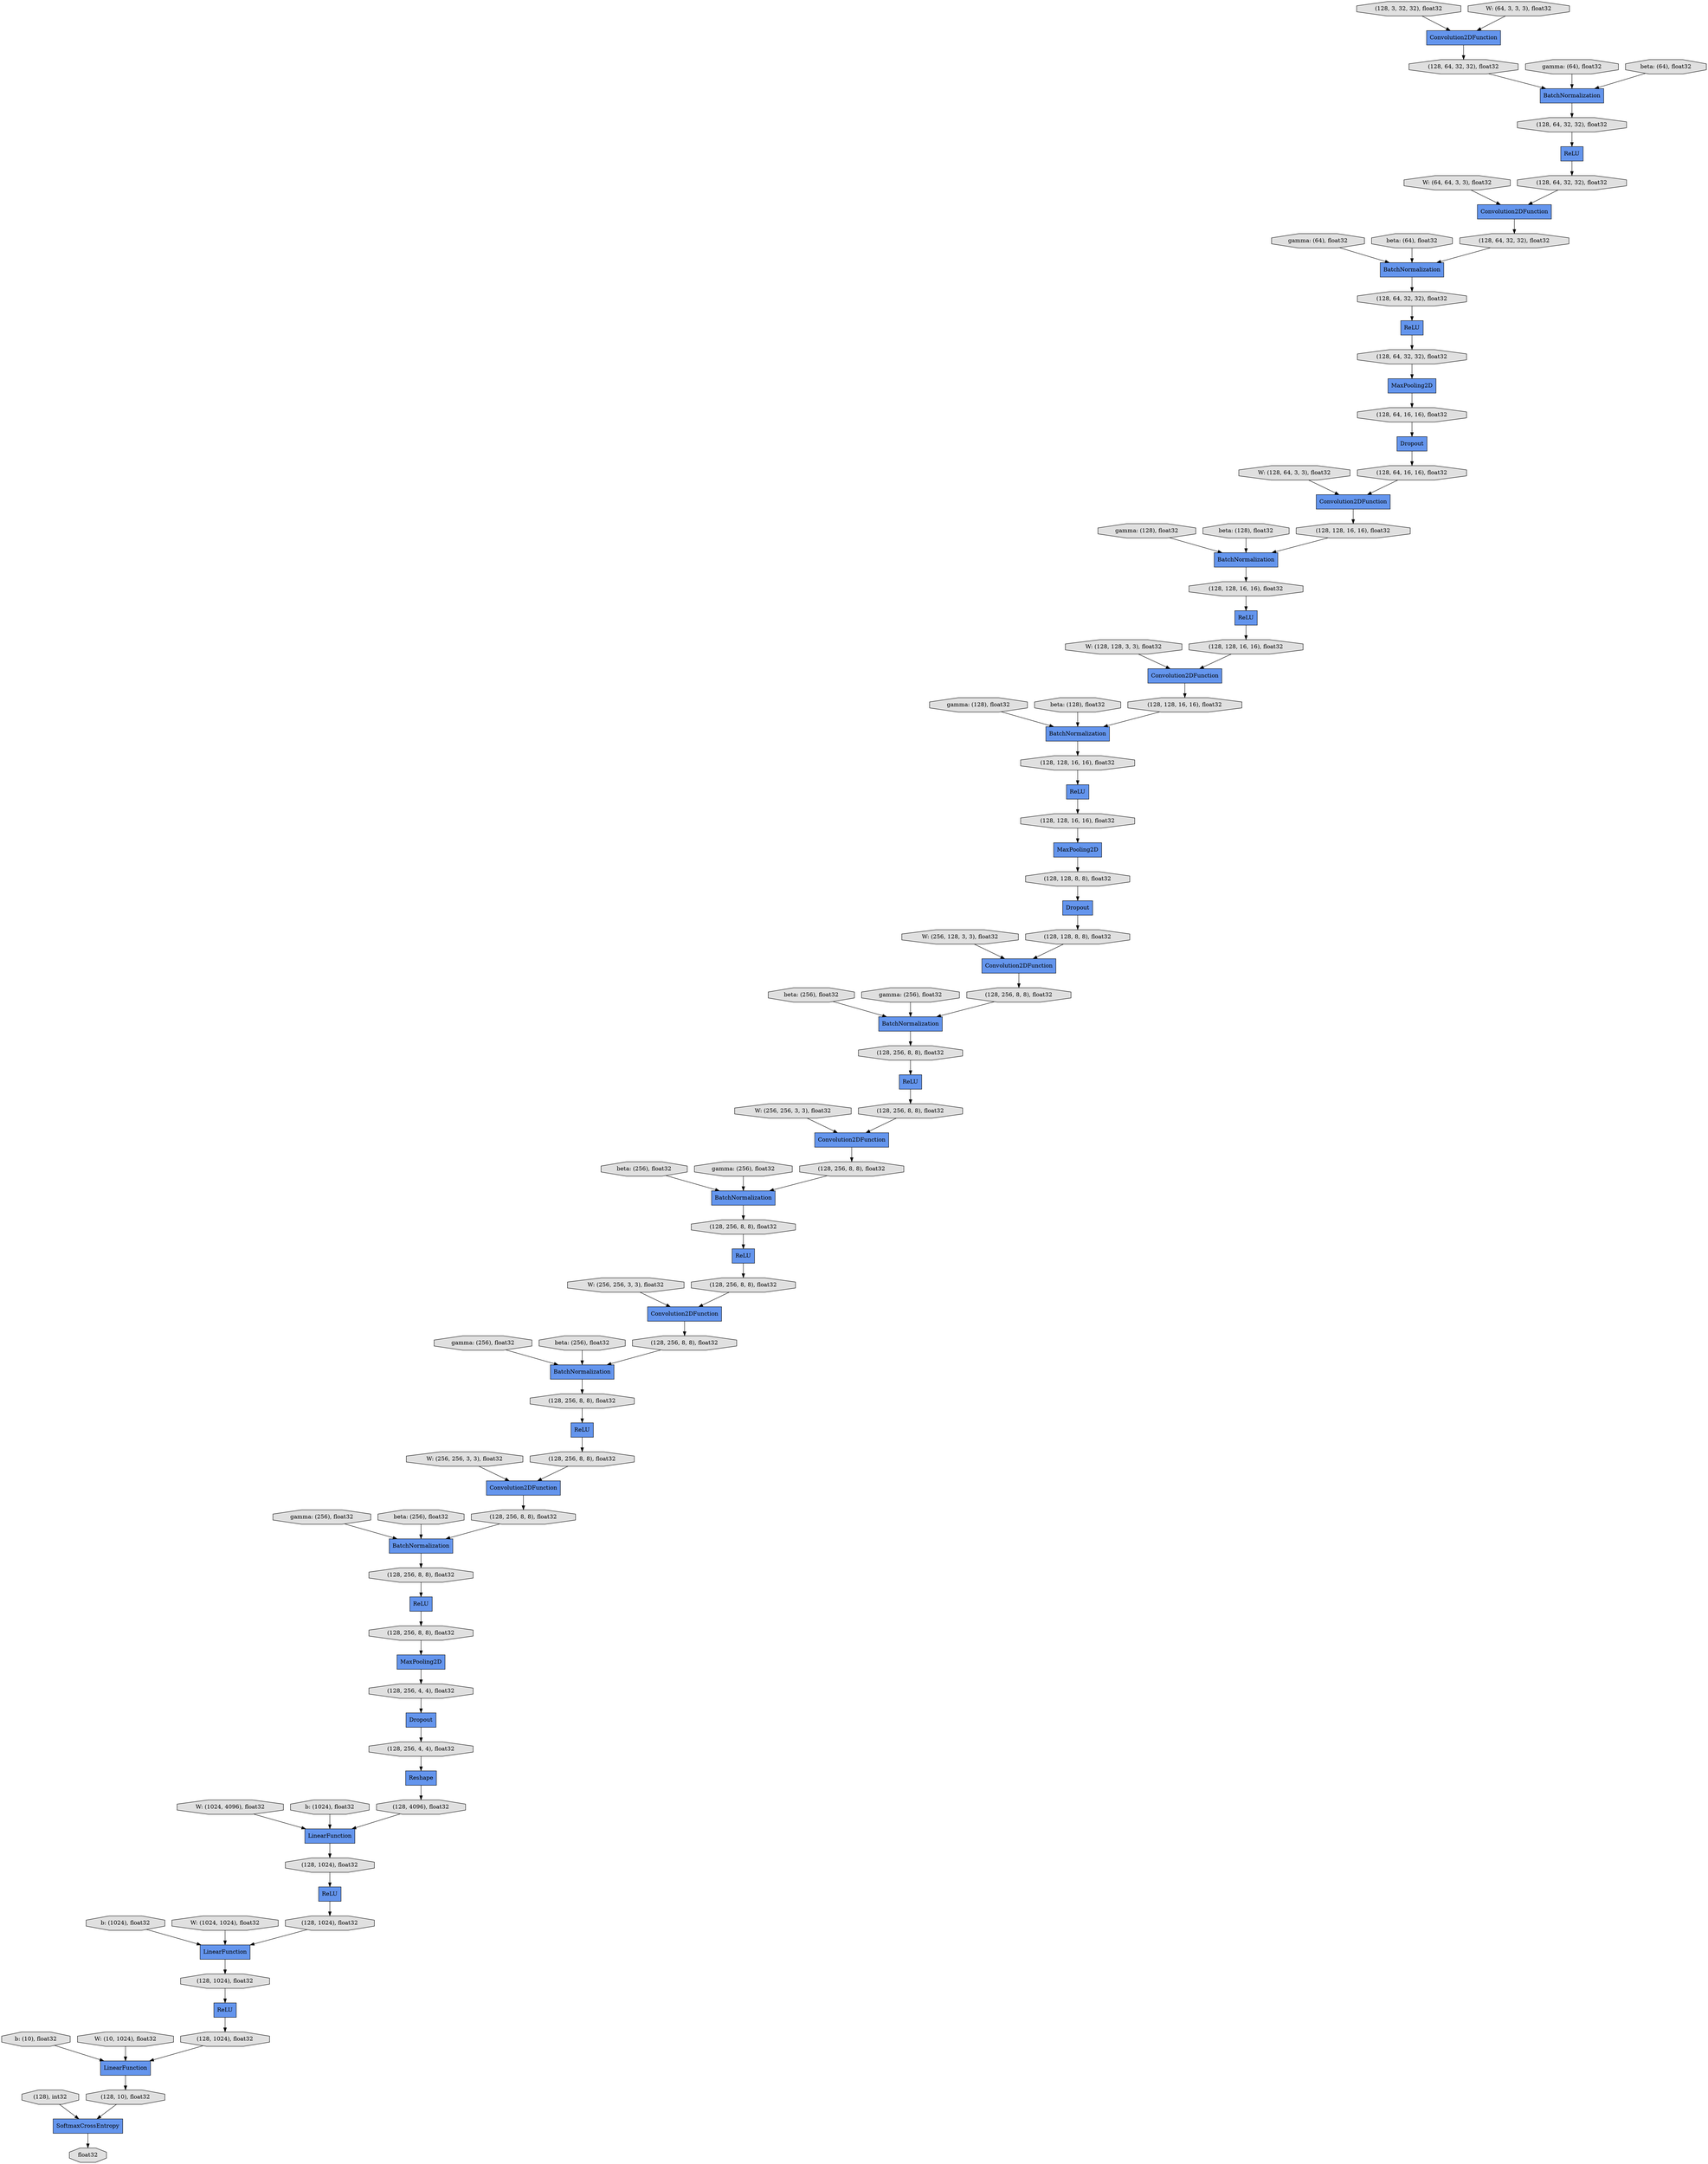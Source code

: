digraph graphname{rankdir=TB;2352017522824 [label="BatchNormalization",shape="record",fillcolor="#6495ED",style="filled"];2352017621576 [label="ReLU",shape="record",fillcolor="#6495ED",style="filled"];2352017621640 [label="(128, 128, 16, 16), float32",shape="octagon",fillcolor="#E0E0E0",style="filled"];2352017621704 [label="BatchNormalization",shape="record",fillcolor="#6495ED",style="filled"];2351864521416 [label="gamma: (128), float32",shape="octagon",fillcolor="#E0E0E0",style="filled"];2352017622088 [label="MaxPooling2D",shape="record",fillcolor="#6495ED",style="filled"];2352017622216 [label="(128, 128, 16, 16), float32",shape="octagon",fillcolor="#E0E0E0",style="filled"];2352017523912 [label="(128, 3, 32, 32), float32",shape="octagon",fillcolor="#E0E0E0",style="filled"];2352017622280 [label="Dropout",shape="record",fillcolor="#6495ED",style="filled"];2351864522056 [label="beta: (256), float32",shape="octagon",fillcolor="#E0E0E0",style="filled"];2351864186312 [label="W: (256, 256, 3, 3), float32",shape="octagon",fillcolor="#E0E0E0",style="filled"];2352017622472 [label="(128, 128, 16, 16), float32",shape="octagon",fillcolor="#E0E0E0",style="filled"];2352017524168 [label="Convolution2DFunction",shape="record",fillcolor="#6495ED",style="filled"];2351864522248 [label="beta: (128), float32",shape="octagon",fillcolor="#E0E0E0",style="filled"];2352017524232 [label="(128, 64, 32, 32), float32",shape="octagon",fillcolor="#E0E0E0",style="filled"];2351864186440 [label="gamma: (256), float32",shape="octagon",fillcolor="#E0E0E0",style="filled"];2351864522312 [label="W: (256, 128, 3, 3), float32",shape="octagon",fillcolor="#E0E0E0",style="filled"];2352017622792 [label="(128, 128, 8, 8), float32",shape="octagon",fillcolor="#E0E0E0",style="filled"];2352017623048 [label="Convolution2DFunction",shape="record",fillcolor="#6495ED",style="filled"];2351864522824 [label="gamma: (256), float32",shape="octagon",fillcolor="#E0E0E0",style="filled"];2351864522888 [label="beta: (256), float32",shape="octagon",fillcolor="#E0E0E0",style="filled"];2352017623368 [label="(128, 128, 8, 8), float32",shape="octagon",fillcolor="#E0E0E0",style="filled"];2352017623816 [label="ReLU",shape="record",fillcolor="#6495ED",style="filled"];2352017525512 [label="(128, 64, 32, 32), float32",shape="octagon",fillcolor="#E0E0E0",style="filled"];2352017623880 [label="(128, 256, 8, 8), float32",shape="octagon",fillcolor="#E0E0E0",style="filled"];2351845534536 [label="W: (64, 3, 3, 3), float32",shape="octagon",fillcolor="#E0E0E0",style="filled"];2352017623944 [label="BatchNormalization",shape="record",fillcolor="#6495ED",style="filled"];2351864523720 [label="W: (256, 256, 3, 3), float32",shape="octagon",fillcolor="#E0E0E0",style="filled"];2352017525832 [label="(128, 64, 32, 32), float32",shape="octagon",fillcolor="#E0E0E0",style="filled"];2352017526088 [label="ReLU",shape="record",fillcolor="#6495ED",style="filled"];2352017624456 [label="(128, 256, 8, 8), float32",shape="octagon",fillcolor="#E0E0E0",style="filled"];2351864188360 [label="gamma: (256), float32",shape="octagon",fillcolor="#E0E0E0",style="filled"];2352017624520 [label="Convolution2DFunction",shape="record",fillcolor="#6495ED",style="filled"];2352017526216 [label="(128, 64, 32, 32), float32",shape="octagon",fillcolor="#E0E0E0",style="filled"];2352017526280 [label="BatchNormalization",shape="record",fillcolor="#6495ED",style="filled"];2351864188488 [label="beta: (256), float32",shape="octagon",fillcolor="#E0E0E0",style="filled"];2351864524360 [label="gamma: (256), float32",shape="octagon",fillcolor="#E0E0E0",style="filled"];2352017624712 [label="(128, 256, 8, 8), float32",shape="octagon",fillcolor="#E0E0E0",style="filled"];2351864188680 [label="beta: (256), float32",shape="octagon",fillcolor="#E0E0E0",style="filled"];2352017526664 [label="MaxPooling2D",shape="record",fillcolor="#6495ED",style="filled"];2352017625032 [label="BatchNormalization",shape="record",fillcolor="#6495ED",style="filled"];2351864188872 [label="W: (256, 256, 3, 3), float32",shape="octagon",fillcolor="#E0E0E0",style="filled"];2352017592392 [label="(128, 64, 32, 32), float32",shape="octagon",fillcolor="#E0E0E0",style="filled"];2352017592456 [label="Dropout",shape="record",fillcolor="#6495ED",style="filled"];2352017666312 [label="(128, 256, 4, 4), float32",shape="octagon",fillcolor="#E0E0E0",style="filled"];2352017649928 [label="ReLU",shape="record",fillcolor="#6495ED",style="filled"];2352017649992 [label="(128, 256, 8, 8), float32",shape="octagon",fillcolor="#E0E0E0",style="filled"];2352017592648 [label="(128, 64, 32, 32), float32",shape="octagon",fillcolor="#E0E0E0",style="filled"];2352017666568 [label="LinearFunction",shape="record",fillcolor="#6495ED",style="filled"];2351863870024 [label="ReLU",shape="record",fillcolor="#6495ED",style="filled"];2352017666888 [label="(128, 256, 4, 4), float32",shape="octagon",fillcolor="#E0E0E0",style="filled"];2352017593160 [label="(128, 64, 16, 16), float32",shape="octagon",fillcolor="#E0E0E0",style="filled"];2351863993160 [label="W: (64, 64, 3, 3), float32",shape="octagon",fillcolor="#E0E0E0",style="filled"];2351864419208 [label="b: (1024), float32",shape="octagon",fillcolor="#E0E0E0",style="filled"];2352017650568 [label="(128, 256, 8, 8), float32",shape="octagon",fillcolor="#E0E0E0",style="filled"];2352017650632 [label="Convolution2DFunction",shape="record",fillcolor="#6495ED",style="filled"];2352017667080 [label="ReLU",shape="record",fillcolor="#6495ED",style="filled"];2352017593416 [label="Convolution2DFunction",shape="record",fillcolor="#6495ED",style="filled"];2351864190024 [label="gamma: (128), float32",shape="octagon",fillcolor="#E0E0E0",style="filled"];2352017667208 [label="(128, 4096), float32",shape="octagon",fillcolor="#E0E0E0",style="filled"];2352017650824 [label="(128, 256, 8, 8), float32",shape="octagon",fillcolor="#E0E0E0",style="filled"];2352017667400 [label="LinearFunction",shape="record",fillcolor="#6495ED",style="filled"];2352017700296 [label="float32",shape="octagon",fillcolor="#E0E0E0",style="filled"];2351864422280 [label="W: (1024, 4096), float32",shape="octagon",fillcolor="#E0E0E0",style="filled"];2352017651400 [label="ReLU",shape="record",fillcolor="#6495ED",style="filled"];2352017651464 [label="(128, 256, 8, 8), float32",shape="octagon",fillcolor="#E0E0E0",style="filled"];2352017651528 [label="BatchNormalization",shape="record",fillcolor="#6495ED",style="filled"];2352017667976 [label="LinearFunction",shape="record",fillcolor="#6495ED",style="filled"];2351863994248 [label="gamma: (64), float32",shape="octagon",fillcolor="#E0E0E0",style="filled"];2351864190920 [label="gamma: (64), float32",shape="octagon",fillcolor="#E0E0E0",style="filled"];2351864420488 [label="b: (10), float32",shape="octagon",fillcolor="#E0E0E0",style="filled"];2351864191112 [label="W: (128, 64, 3, 3), float32",shape="octagon",fillcolor="#E0E0E0",style="filled"];2352017668296 [label="(128, 1024), float32",shape="octagon",fillcolor="#E0E0E0",style="filled"];2352017668424 [label="(128, 1024), float32",shape="octagon",fillcolor="#E0E0E0",style="filled"];2352017652040 [label="(128, 256, 8, 8), float32",shape="octagon",fillcolor="#E0E0E0",style="filled"];2352017652104 [label="Reshape",shape="record",fillcolor="#6495ED",style="filled"];2352017594888 [label="(128, 64, 16, 16), float32",shape="octagon",fillcolor="#E0E0E0",style="filled"];2352017652296 [label="(128, 256, 8, 8), float32",shape="octagon",fillcolor="#E0E0E0",style="filled"];2351864191560 [label="beta: (64), float32",shape="octagon",fillcolor="#E0E0E0",style="filled"];2352015784520 [label="Convolution2DFunction",shape="record",fillcolor="#6495ED",style="filled"];2352017668744 [label="ReLU",shape="record",fillcolor="#6495ED",style="filled"];2352017595080 [label="ReLU",shape="record",fillcolor="#6495ED",style="filled"];2351864191752 [label="W: (128, 128, 3, 3), float32",shape="octagon",fillcolor="#E0E0E0",style="filled"];2351864421256 [label="W: (1024, 1024), float32",shape="octagon",fillcolor="#E0E0E0",style="filled"];2352017669064 [label="(128, 1024), float32",shape="octagon",fillcolor="#E0E0E0",style="filled"];2351863995336 [label="beta: (64), float32",shape="octagon",fillcolor="#E0E0E0",style="filled"];2352017652744 [label="ReLU",shape="record",fillcolor="#6495ED",style="filled"];2351864421448 [label="b: (1024), float32",shape="octagon",fillcolor="#E0E0E0",style="filled"];2352017652808 [label="(128, 256, 8, 8), float32",shape="octagon",fillcolor="#E0E0E0",style="filled"];2352017652872 [label="BatchNormalization",shape="record",fillcolor="#6495ED",style="filled"];2352017595528 [label="(128, 128, 16, 16), float32",shape="octagon",fillcolor="#E0E0E0",style="filled"];2352017669320 [label="(128, 1024), float32",shape="octagon",fillcolor="#E0E0E0",style="filled"];2352017595592 [label="BatchNormalization",shape="record",fillcolor="#6495ED",style="filled"];2352017653256 [label="MaxPooling2D",shape="record",fillcolor="#6495ED",style="filled"];2352017653384 [label="(128, 256, 8, 8), float32",shape="octagon",fillcolor="#E0E0E0",style="filled"];2352017514120 [label="Convolution2DFunction",shape="record",fillcolor="#6495ED",style="filled"];2352017514184 [label="SoftmaxCrossEntropy",shape="record",fillcolor="#6495ED",style="filled"];2352017653448 [label="Dropout",shape="record",fillcolor="#6495ED",style="filled"];2352017596104 [label="(128, 128, 16, 16), float32",shape="octagon",fillcolor="#E0E0E0",style="filled"];2352017669896 [label="(128, 10), float32",shape="octagon",fillcolor="#E0E0E0",style="filled"];2351864422152 [label="W: (10, 1024), float32",shape="octagon",fillcolor="#E0E0E0",style="filled"];2352017596168 [label="Convolution2DFunction",shape="record",fillcolor="#6495ED",style="filled"];2352017669960 [label="(128), int32",shape="octagon",fillcolor="#E0E0E0",style="filled"];2351864192840 [label="beta: (128), float32",shape="octagon",fillcolor="#E0E0E0",style="filled"];2352017653640 [label="(128, 256, 8, 8), float32",shape="octagon",fillcolor="#E0E0E0",style="filled"];2352017596360 [label="(128, 128, 16, 16), float32",shape="octagon",fillcolor="#E0E0E0",style="filled"];2351864420488 -> 2352017667976;2352017666888 -> 2352017652104;2352017525512 -> 2351863870024;2351864188680 -> 2352017652872;2351864186312 -> 2352017650632;2351864188872 -> 2352017624520;2351864188360 -> 2352017652872;2352017526280 -> 2352017592392;2351864188488 -> 2352017651528;2352017592392 -> 2352017526088;2351864191560 -> 2352017526280;2352017523912 -> 2352017514120;2351864191752 -> 2352017593416;2352017667976 -> 2352017669896;2352017622088 -> 2352017622792;2352017623944 -> 2352017624456;2352017524232 -> 2352017522824;2351864522888 -> 2352017625032;2352017668744 -> 2352017669320;2351864522248 -> 2352017621704;2352017526216 -> 2352017526280;2351864419208 -> 2352017666568;2352017514184 -> 2352017700296;2352017666568 -> 2352017669064;2352017625032 -> 2352017650568;2352017653448 -> 2352017666888;2352017653256 -> 2352017666312;2352017595080 -> 2352017596360;2352017622472 -> 2352017622088;2352017652808 -> 2352017652872;2352017623048 -> 2352017649992;2352017652744 -> 2352017653640;2352017650568 -> 2352017649928;2352017514120 -> 2352017524232;2352017650824 -> 2352017624520;2351864522824 -> 2352017623944;2351864186440 -> 2352017651528;2352017593416 -> 2352017621640;2352017653384 -> 2352017652744;2352017649928 -> 2352017650824;2351863995336 -> 2352017522824;2352017593160 -> 2352017592456;2351864192840 -> 2352017595592;2351864522056 -> 2352017623944;2352017596104 -> 2352017595080;2352017526088 -> 2352017592648;2352017649992 -> 2352017625032;2352017622216 -> 2352017621576;2351845534536 -> 2352017514120;2351864421448 -> 2352017667400;2352017653640 -> 2352017653256;2352017623368 -> 2352017596168;2352017667400 -> 2352017668296;2352017650632 -> 2352017652808;2351863994248 -> 2352017522824;2352017623880 -> 2352017623944;2352017623816 -> 2352017624712;2352017652296 -> 2352017650632;2352017652040 -> 2352017651400;2352017624456 -> 2352017623816;2352017652872 -> 2352017653384;2351864523720 -> 2352017623048;2352017669896 -> 2352017514184;2352017669960 -> 2352017514184;2352017622792 -> 2352017622280;2352017621576 -> 2352017622472;2352015784520 -> 2352017526216;2352017595592 -> 2352017596104;2352017592456 -> 2352017594888;2352017667208 -> 2352017667400;2352017651400 -> 2352017652296;2352017651464 -> 2352017651528;2351863993160 -> 2352015784520;2352017652104 -> 2352017667208;2352017592648 -> 2352017526664;2352017525832 -> 2352015784520;2352017669320 -> 2352017667976;2351864422152 -> 2352017667976;2351864422280 -> 2352017667400;2352017522824 -> 2352017525512;2352017526664 -> 2352017593160;2352017624712 -> 2352017623048;2352017594888 -> 2352017524168;2351864524360 -> 2352017625032;2351864521416 -> 2352017621704;2351863870024 -> 2352017525832;2351864522312 -> 2352017596168;2352017524168 -> 2352017595528;2351864190024 -> 2352017595592;2352017596360 -> 2352017593416;2352017668296 -> 2352017667080;2352017624520 -> 2352017651464;2352017622280 -> 2352017623368;2351864190920 -> 2352017526280;2352017667080 -> 2352017668424;2352017669064 -> 2352017668744;2352017668424 -> 2352017666568;2351864191112 -> 2352017524168;2351864421256 -> 2352017666568;2352017621640 -> 2352017621704;2352017595528 -> 2352017595592;2352017651528 -> 2352017652040;2352017621704 -> 2352017622216;2352017596168 -> 2352017623880;2352017666312 -> 2352017653448;}